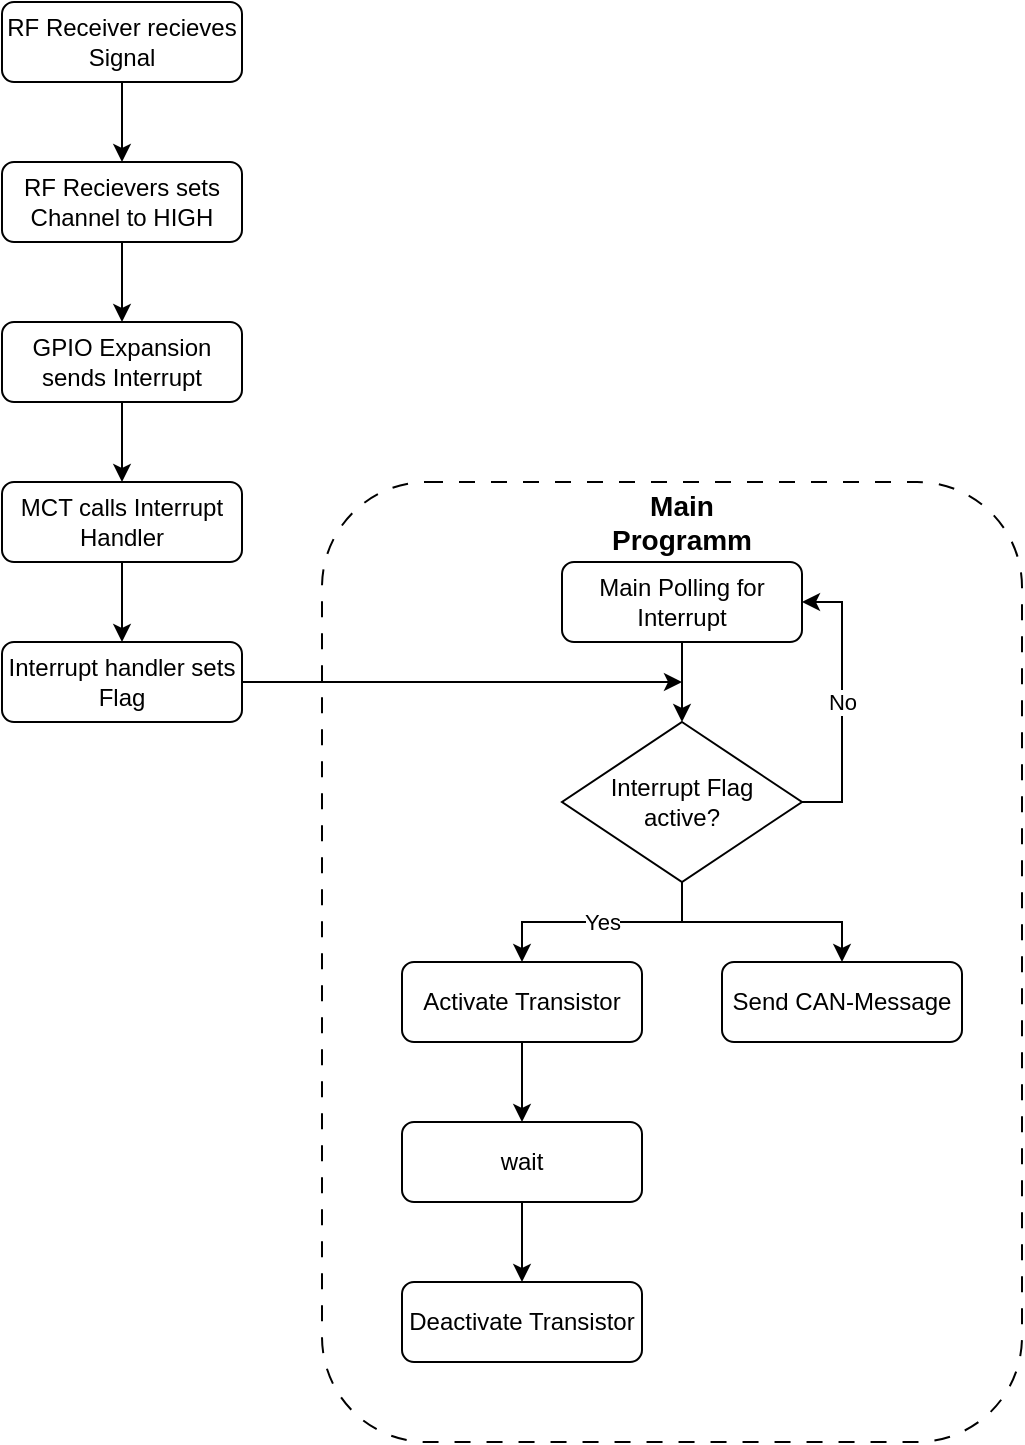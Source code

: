 <mxfile version="28.0.6" pages="2">
  <diagram id="C5RBs43oDa-KdzZeNtuy" name="Send_SOC_to_VCU">
    <mxGraphModel dx="1426" dy="875" grid="1" gridSize="10" guides="1" tooltips="1" connect="1" arrows="1" fold="1" page="1" pageScale="1" pageWidth="827" pageHeight="1169" math="0" shadow="0">
      <root>
        <mxCell id="WIyWlLk6GJQsqaUBKTNV-0" />
        <mxCell id="WIyWlLk6GJQsqaUBKTNV-1" parent="WIyWlLk6GJQsqaUBKTNV-0" />
        <mxCell id="jB5mNF7oKA0NJw0VyzCR-3" value="" style="edgeStyle=orthogonalEdgeStyle;rounded=0;orthogonalLoop=1;jettySize=auto;html=1;" edge="1" parent="WIyWlLk6GJQsqaUBKTNV-1" source="WIyWlLk6GJQsqaUBKTNV-3" target="jB5mNF7oKA0NJw0VyzCR-0">
          <mxGeometry relative="1" as="geometry" />
        </mxCell>
        <mxCell id="WIyWlLk6GJQsqaUBKTNV-3" value="RF Receiver recieves Signal" style="rounded=1;whiteSpace=wrap;html=1;fontSize=12;glass=0;strokeWidth=1;shadow=0;" parent="WIyWlLk6GJQsqaUBKTNV-1" vertex="1">
          <mxGeometry x="80" y="80" width="120" height="40" as="geometry" />
        </mxCell>
        <mxCell id="jB5mNF7oKA0NJw0VyzCR-4" value="" style="edgeStyle=orthogonalEdgeStyle;rounded=0;orthogonalLoop=1;jettySize=auto;html=1;" edge="1" parent="WIyWlLk6GJQsqaUBKTNV-1" source="jB5mNF7oKA0NJw0VyzCR-0" target="jB5mNF7oKA0NJw0VyzCR-1">
          <mxGeometry relative="1" as="geometry" />
        </mxCell>
        <mxCell id="jB5mNF7oKA0NJw0VyzCR-0" value="RF Recievers sets Channel to HIGH" style="rounded=1;whiteSpace=wrap;html=1;fontSize=12;glass=0;strokeWidth=1;shadow=0;" vertex="1" parent="WIyWlLk6GJQsqaUBKTNV-1">
          <mxGeometry x="80" y="160" width="120" height="40" as="geometry" />
        </mxCell>
        <mxCell id="jB5mNF7oKA0NJw0VyzCR-5" value="" style="edgeStyle=orthogonalEdgeStyle;rounded=0;orthogonalLoop=1;jettySize=auto;html=1;" edge="1" parent="WIyWlLk6GJQsqaUBKTNV-1" source="jB5mNF7oKA0NJw0VyzCR-1" target="jB5mNF7oKA0NJw0VyzCR-2">
          <mxGeometry relative="1" as="geometry" />
        </mxCell>
        <mxCell id="jB5mNF7oKA0NJw0VyzCR-1" value="GPIO Expansion sends Interrupt" style="rounded=1;whiteSpace=wrap;html=1;fontSize=12;glass=0;strokeWidth=1;shadow=0;" vertex="1" parent="WIyWlLk6GJQsqaUBKTNV-1">
          <mxGeometry x="80" y="240" width="120" height="40" as="geometry" />
        </mxCell>
        <mxCell id="jB5mNF7oKA0NJw0VyzCR-7" value="" style="edgeStyle=orthogonalEdgeStyle;rounded=0;orthogonalLoop=1;jettySize=auto;html=1;" edge="1" parent="WIyWlLk6GJQsqaUBKTNV-1" source="jB5mNF7oKA0NJw0VyzCR-2" target="jB5mNF7oKA0NJw0VyzCR-6">
          <mxGeometry relative="1" as="geometry" />
        </mxCell>
        <mxCell id="jB5mNF7oKA0NJw0VyzCR-2" value="MCT calls Interrupt Handler" style="rounded=1;whiteSpace=wrap;html=1;fontSize=12;glass=0;strokeWidth=1;shadow=0;" vertex="1" parent="WIyWlLk6GJQsqaUBKTNV-1">
          <mxGeometry x="80" y="320" width="120" height="40" as="geometry" />
        </mxCell>
        <mxCell id="jB5mNF7oKA0NJw0VyzCR-11" style="edgeStyle=orthogonalEdgeStyle;rounded=0;orthogonalLoop=1;jettySize=auto;html=1;" edge="1" parent="WIyWlLk6GJQsqaUBKTNV-1" source="jB5mNF7oKA0NJw0VyzCR-6">
          <mxGeometry relative="1" as="geometry">
            <mxPoint x="420" y="420" as="targetPoint" />
          </mxGeometry>
        </mxCell>
        <mxCell id="jB5mNF7oKA0NJw0VyzCR-6" value="Interrupt handler sets Flag" style="rounded=1;whiteSpace=wrap;html=1;fontSize=12;glass=0;strokeWidth=1;shadow=0;" vertex="1" parent="WIyWlLk6GJQsqaUBKTNV-1">
          <mxGeometry x="80" y="400" width="120" height="40" as="geometry" />
        </mxCell>
        <mxCell id="jB5mNF7oKA0NJw0VyzCR-10" value="" style="edgeStyle=orthogonalEdgeStyle;rounded=0;orthogonalLoop=1;jettySize=auto;html=1;" edge="1" parent="WIyWlLk6GJQsqaUBKTNV-1" source="jB5mNF7oKA0NJw0VyzCR-8" target="jB5mNF7oKA0NJw0VyzCR-9">
          <mxGeometry relative="1" as="geometry" />
        </mxCell>
        <mxCell id="jB5mNF7oKA0NJw0VyzCR-8" value="Main Polling for Interrupt" style="rounded=1;whiteSpace=wrap;html=1;fontSize=12;glass=0;strokeWidth=1;shadow=0;" vertex="1" parent="WIyWlLk6GJQsqaUBKTNV-1">
          <mxGeometry x="360" y="360" width="120" height="40" as="geometry" />
        </mxCell>
        <mxCell id="jB5mNF7oKA0NJw0VyzCR-12" value="No" style="edgeStyle=orthogonalEdgeStyle;rounded=0;orthogonalLoop=1;jettySize=auto;html=1;entryX=1;entryY=0.5;entryDx=0;entryDy=0;exitX=1;exitY=0.5;exitDx=0;exitDy=0;" edge="1" parent="WIyWlLk6GJQsqaUBKTNV-1" source="jB5mNF7oKA0NJw0VyzCR-9" target="jB5mNF7oKA0NJw0VyzCR-8">
          <mxGeometry relative="1" as="geometry" />
        </mxCell>
        <mxCell id="jB5mNF7oKA0NJw0VyzCR-13" value="Yes" style="edgeStyle=orthogonalEdgeStyle;rounded=0;orthogonalLoop=1;jettySize=auto;html=1;entryX=0.5;entryY=0;entryDx=0;entryDy=0;entryPerimeter=0;" edge="1" parent="WIyWlLk6GJQsqaUBKTNV-1" source="jB5mNF7oKA0NJw0VyzCR-9" target="jB5mNF7oKA0NJw0VyzCR-14">
          <mxGeometry relative="1" as="geometry">
            <mxPoint x="420" y="600" as="targetPoint" />
          </mxGeometry>
        </mxCell>
        <mxCell id="jB5mNF7oKA0NJw0VyzCR-20" style="edgeStyle=orthogonalEdgeStyle;rounded=0;orthogonalLoop=1;jettySize=auto;html=1;entryX=0.5;entryY=0;entryDx=0;entryDy=0;" edge="1" parent="WIyWlLk6GJQsqaUBKTNV-1" source="jB5mNF7oKA0NJw0VyzCR-9" target="jB5mNF7oKA0NJw0VyzCR-19">
          <mxGeometry relative="1" as="geometry" />
        </mxCell>
        <mxCell id="jB5mNF7oKA0NJw0VyzCR-9" value="Interrupt Flag &lt;br&gt;active?" style="rhombus;whiteSpace=wrap;html=1;" vertex="1" parent="WIyWlLk6GJQsqaUBKTNV-1">
          <mxGeometry x="360" y="440" width="120" height="80" as="geometry" />
        </mxCell>
        <mxCell id="jB5mNF7oKA0NJw0VyzCR-15" style="edgeStyle=orthogonalEdgeStyle;rounded=0;orthogonalLoop=1;jettySize=auto;html=1;entryX=0.5;entryY=0;entryDx=0;entryDy=0;" edge="1" parent="WIyWlLk6GJQsqaUBKTNV-1" source="jB5mNF7oKA0NJw0VyzCR-14" target="jB5mNF7oKA0NJw0VyzCR-16">
          <mxGeometry relative="1" as="geometry">
            <mxPoint x="340" y="640" as="targetPoint" />
          </mxGeometry>
        </mxCell>
        <mxCell id="jB5mNF7oKA0NJw0VyzCR-14" value="Activate Transistor" style="rounded=1;whiteSpace=wrap;html=1;fontSize=12;glass=0;strokeWidth=1;shadow=0;" vertex="1" parent="WIyWlLk6GJQsqaUBKTNV-1">
          <mxGeometry x="280" y="560" width="120" height="40" as="geometry" />
        </mxCell>
        <mxCell id="jB5mNF7oKA0NJw0VyzCR-18" value="" style="edgeStyle=orthogonalEdgeStyle;rounded=0;orthogonalLoop=1;jettySize=auto;html=1;" edge="1" parent="WIyWlLk6GJQsqaUBKTNV-1" source="jB5mNF7oKA0NJw0VyzCR-16" target="jB5mNF7oKA0NJw0VyzCR-17">
          <mxGeometry relative="1" as="geometry" />
        </mxCell>
        <mxCell id="jB5mNF7oKA0NJw0VyzCR-16" value="wait" style="rounded=1;whiteSpace=wrap;html=1;fontSize=12;glass=0;strokeWidth=1;shadow=0;" vertex="1" parent="WIyWlLk6GJQsqaUBKTNV-1">
          <mxGeometry x="280" y="640" width="120" height="40" as="geometry" />
        </mxCell>
        <mxCell id="jB5mNF7oKA0NJw0VyzCR-17" value="Dea&lt;span style=&quot;background-color: transparent; color: light-dark(rgb(0, 0, 0), rgb(255, 255, 255));&quot;&gt;ctivate Transistor&lt;/span&gt;" style="rounded=1;whiteSpace=wrap;html=1;fontSize=12;glass=0;strokeWidth=1;shadow=0;" vertex="1" parent="WIyWlLk6GJQsqaUBKTNV-1">
          <mxGeometry x="280" y="720" width="120" height="40" as="geometry" />
        </mxCell>
        <mxCell id="jB5mNF7oKA0NJw0VyzCR-19" value="Send CAN-Message" style="rounded=1;whiteSpace=wrap;html=1;fontSize=12;glass=0;strokeWidth=1;shadow=0;" vertex="1" parent="WIyWlLk6GJQsqaUBKTNV-1">
          <mxGeometry x="440" y="560" width="120" height="40" as="geometry" />
        </mxCell>
        <mxCell id="jB5mNF7oKA0NJw0VyzCR-21" value="" style="rounded=1;whiteSpace=wrap;html=1;dashed=1;dashPattern=8 8;fillColor=none;" vertex="1" parent="WIyWlLk6GJQsqaUBKTNV-1">
          <mxGeometry x="240" y="320" width="350" height="480" as="geometry" />
        </mxCell>
        <mxCell id="jB5mNF7oKA0NJw0VyzCR-23" value="Main Programm" style="text;html=1;align=center;verticalAlign=middle;whiteSpace=wrap;rounded=0;fontStyle=1;fontSize=14;" vertex="1" parent="WIyWlLk6GJQsqaUBKTNV-1">
          <mxGeometry x="390" y="325" width="60" height="30" as="geometry" />
        </mxCell>
      </root>
    </mxGraphModel>
  </diagram>
  <diagram id="fLkj5rfnGRXKsLf5QdNq" name="Receive_LED_Command_from_VCU">
    <mxGraphModel dx="1426" dy="875" grid="1" gridSize="10" guides="1" tooltips="1" connect="1" arrows="1" fold="1" page="1" pageScale="1" pageWidth="827" pageHeight="1169" math="0" shadow="0">
      <root>
        <mxCell id="0" />
        <mxCell id="1" parent="0" />
      </root>
    </mxGraphModel>
  </diagram>
</mxfile>
